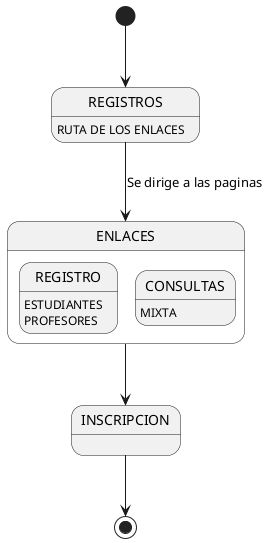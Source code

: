 @startuml enlaces

[*] --> REGISTROS
REGISTROS : RUTA DE LOS ENLACES


state ENLACES{

REGISTRO : ESTUDIANTES
REGISTRO : PROFESORES
CONSULTAS: MIXTA


}

REGISTROS --> ENLACES: Se dirige a las paginas
ENLACES --> INSCRIPCION

INSCRIPCION -->[*]

@enduml